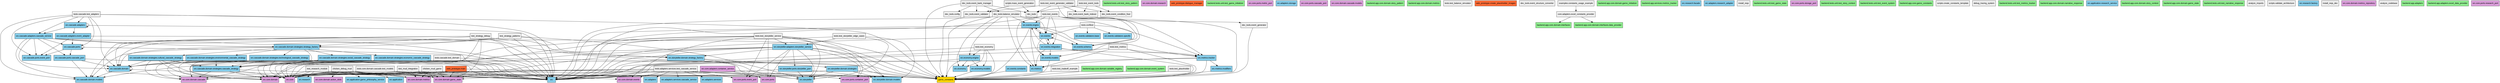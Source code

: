 digraph ImportGraph {
    rankdir=TB;
    node [shape=box, style=filled, fontname="Arial"];
    edge [fontname="Arial"];

    "src.core.domain.cascade" [fillcolor="#DDA0DD"];
    "src.events.schema" [fillcolor="#87CEEB"];
    "tests.test_placeholder" [fillcolor="#F0F0F0"];
    "backend.tests.unit.test_story_pattern" [fillcolor="#90EE90"];
    "src.storyteller.domain.strategy_factory" [fillcolor="#87CEEB"];
    "dev_tools" [fillcolor="#F0F0F0"];
    "chicken_mud_game" [fillcolor="#F0F0F0"];
    "tests.cascade.test_adapters" [fillcolor="#F0F0F0"];
    "src.economy.engine" [fillcolor="#87CEEB"];
    "src.core.domain.research" [fillcolor="#DDA0DD"];
    "src.adapters" [fillcolor="#87CEEB"];
    "src.core.ports" [fillcolor="#DDA0DD"];
    "src.events.constants" [fillcolor="#87CEEB"];
    "tests.test_event_generator_validator" [fillcolor="#F0F0F0"];
    "web_prototype.dialogue_manager" [fillcolor="#FF6B35"];
    "backend.tests.unit.test_game_initializer" [fillcolor="#90EE90"];
    "src.core.ports.metric_port" [fillcolor="#DDA0DD"];
    "src.storyteller.domain.strategies" [fillcolor="#87CEEB"];
    "src.cascade.domain" [fillcolor="#87CEEB"];
    "src.adapters.storage" [fillcolor="#87CEEB"];
    "dev_tools.config" [fillcolor="#F0F0F0"];
    "src.core.domain.game_state" [fillcolor="#DDA0DD"];
    "src.metrics" [fillcolor="#87CEEB"];
    "chicken_debug_mud" [fillcolor="#F0F0F0"];
    "src.core" [fillcolor="#DDA0DD"];
    "src.storyteller" [fillcolor="#87CEEB"];
    "src.cascade.ports.cascade_port" [fillcolor="#87CEEB"];
    "src.core.ports.cascade_port" [fillcolor="#DDA0DD"];
    "test_strategy_debug" [fillcolor="#F0F0F0"];
    "src.core.domain.cascade.models" [fillcolor="#DDA0DD"];
    "backend.app.core.domain.story_pattern" [fillcolor="#90EE90"];
    "backend.app.core.domain.metrics" [fillcolor="#90EE90"];
    "src.events.validators.base" [fillcolor="#87CEEB"];
    "tests.test_balance_simulator" [fillcolor="#F0F0F0"];
    "web_prototype.create_placeholder_images" [fillcolor="#FF6B35"];
    "src.adapters.services.cascade_service" [fillcolor="#87CEEB"];
    "dev_tools.event_structure_converter" [fillcolor="#F0F0F0"];
    "tests.core.domain.cascade.test_models" [fillcolor="#F0F0F0"];
    "test_research_module" [fillcolor="#F0F0F0"];
    "src.cascade.adapters.cascade_service" [fillcolor="#87CEEB"];
    "core.adapters.excel_constants_provider" [fillcolor="#F0F0F0"];
    "backend.app.core.domain.game_initializer" [fillcolor="#90EE90"];
    "src.core.domain.action_slots" [fillcolor="#DDA0DD"];
    "src.cascade.domain.strategies.social_cascade_strategy" [fillcolor="#87CEEB"];
    "tests.test_tradeoff_example" [fillcolor="#F0F0F0"];
    "src.cascade.adapters" [fillcolor="#87CEEB"];
    "src.core.ports.container_port" [fillcolor="#DDA0DD"];
    "src.cascade.ports.event_port" [fillcolor="#87CEEB"];
    "tests.test_events" [fillcolor="#F0F0F0"];
    "src.events.models" [fillcolor="#87CEEB"];
    "src.events.engine" [fillcolor="#87CEEB"];
    "backend.app.core.domain.interfaces" [fillcolor="#90EE90"];
    "backend.app.services.metrics_tracker" [fillcolor="#90EE90"];
    "src.research" [fillcolor="#87CEEB"];
    "src.cascade.domain.strategies.economic_cascade_strategy" [fillcolor="#87CEEB"];
    "src.cascade.ports" [fillcolor="#87CEEB"];
    "src.events" [fillcolor="#87CEEB"];
    "src.cascade.domain.strategies.strategy_factory" [fillcolor="#87CEEB"];
    "tests.test_event_tools" [fillcolor="#F0F0F0"];
    "src.research.facade" [fillcolor="#87CEEB"];
    "dev_tools.balance_simulator" [fillcolor="#F0F0F0"];
    "src.adapters.research_adapter" [fillcolor="#87CEEB"];
    "dev_tools.event_bank_indexer" [fillcolor="#F0F0F0"];
    "src.events.integration" [fillcolor="#87CEEB"];
    "dev_tools.event_generator" [fillcolor="#F0F0F0"];
    "install_reqs" [fillcolor="#F0F0F0"];
    "backend.tests.unit.test_game_state" [fillcolor="#90EE90"];
    "src.core.ports.storage_port" [fillcolor="#DDA0DD"];
    "backend.tests.unit.test_story_context" [fillcolor="#90EE90"];
    "src.core.ports.event_port" [fillcolor="#DDA0DD"];
    "backend.tests.unit.test_event_system" [fillcolor="#90EE90"];
    "backend.app.core.game_constants" [fillcolor="#90EE90"];
    "src.adapters.services" [fillcolor="#87CEEB"];
    "tests.test_economy" [fillcolor="#F0F0F0"];
    "scripts.create_constants_template" [fillcolor="#F0F0F0"];
    "web_prototype.main" [fillcolor="#FF6B35"];
    "game_constants" [fillcolor="#FFD700"];
    "src.cascade.domain.strategies.cultural_cascade_strategy" [fillcolor="#87CEEB"];
    "src.core.domain" [fillcolor="#DDA0DD"];
    "debug_tracing_system" [fillcolor="#F0F0F0"];
    "src.metrics.tracker" [fillcolor="#87CEEB"];
    "dev_tools.event_validator" [fillcolor="#F0F0F0"];
    "test_strategy_patterns" [fillcolor="#F0F0F0"];
    "tests.adapters.services.test_cascade_service" [fillcolor="#F0F0F0"];
    "src.cascade.domain.strategies.technological_cascade_strategy" [fillcolor="#87CEEB"];
    "backend.tests.unit.test_metrics_tracker" [fillcolor="#90EE90"];
    "src.cascade.domain.strategies.environmental_cascade_strategy" [fillcolor="#87CEEB"];
    "src.cascade.domain.strategies.cascade_strategy" [fillcolor="#87CEEB"];
    "backend.app.core.domain.narrative_response" [fillcolor="#90EE90"];
    "src.cascade.domain.models" [fillcolor="#87CEEB"];
    "src.application.research_service" [fillcolor="#87CEEB"];
    "backend.app.core.domain.variable_registry" [fillcolor="#90EE90"];
    "src.economy" [fillcolor="#87CEEB"];
    "src.storyteller.adapters.storyteller_service" [fillcolor="#87CEEB"];
    "tests.conftest" [fillcolor="#F0F0F0"];
    "tests.test_metrics" [fillcolor="#F0F0F0"];
    "backend.app.core.domain.story_context" [fillcolor="#90EE90"];
    "tests.test_storyteller_service" [fillcolor="#F0F0F0"];
    "backend.app.core.domain.event_system" [fillcolor="#90EE90"];
    "backend.app.core.domain.game_state" [fillcolor="#90EE90"];
    "test_mud_integration" [fillcolor="#F0F0F0"];
    "examples.constants_usage_example" [fillcolor="#F0F0F0"];
    "backend.tests.unit.test_narrative_response" [fillcolor="#90EE90"];
    "analyze_imports" [fillcolor="#F0F0F0"];
    "dev_tools.event_bank_manager" [fillcolor="#F0F0F0"];
    "src.cascade.adapters.event_adapter" [fillcolor="#87CEEB"];
    "src.metrics.modifiers" [fillcolor="#87CEEB"];
    "src.core.domain.metrics" [fillcolor="#DDA0DD"];
    "scripts.validate_architecture" [fillcolor="#F0F0F0"];
    "src.research.factory" [fillcolor="#87CEEB"];
    "install_reqs_dev" [fillcolor="#F0F0F0"];
    "backend.app.core.domain.interfaces.data_provider" [fillcolor="#90EE90"];
    "tests.cascade.test_domain" [fillcolor="#F0F0F0"];
    "src.application.game_philosophy_service" [fillcolor="#87CEEB"];
    "src.events.validators.specific" [fillcolor="#87CEEB"];
    "src.application" [fillcolor="#87CEEB"];
    "src.core.domain.metrics_repository" [fillcolor="#DDA0DD"];
    "analyze_codebase" [fillcolor="#F0F0F0"];
    "tests.test_storyteller_edge_cases" [fillcolor="#F0F0F0"];
    "src.storyteller.ports.storyteller_port" [fillcolor="#87CEEB"];
    "src" [fillcolor="#87CEEB"];
    "src.storyteller.domain.models" [fillcolor="#87CEEB"];
    "scripts.mass_event_generation" [fillcolor="#F0F0F0"];
    "backend.app.adapters" [fillcolor="#90EE90"];
    "backend.app.adapters.excel_data_provider" [fillcolor="#90EE90"];
    "src.economy.models" [fillcolor="#87CEEB"];
    "src.core.adapters.container_service" [fillcolor="#DDA0DD"];
    "src.core.ports.research_port" [fillcolor="#DDA0DD"];
    "dev_tools.event_condition_fixer" [fillcolor="#F0F0F0"];
    "src.core.domain.events" [fillcolor="#DDA0DD"];

    "chicken_debug_mud" -> "src.core";
    "chicken_debug_mud" -> "src.core.domain.metrics";
    "chicken_debug_mud" -> "src.core.domain.game_state";
    "chicken_debug_mud" -> "src";
    "chicken_debug_mud" -> "game_constants";
    "chicken_debug_mud" -> "src.core.domain.action_slots";
    "chicken_debug_mud" -> "src.application.game_philosophy_service";
    "chicken_debug_mud" -> "src.core.domain";
    "chicken_debug_mud" -> "src.application";
    "chicken_mud_game" -> "src.core";
    "chicken_mud_game" -> "src.core.domain.metrics";
    "chicken_mud_game" -> "src.core.domain.game_state";
    "chicken_mud_game" -> "game_constants";
    "chicken_mud_game" -> "src";
    "chicken_mud_game" -> "src.core.domain";
    "test_mud_integration" -> "src.core";
    "test_mud_integration" -> "src.core.domain.metrics";
    "test_mud_integration" -> "src.core.domain.game_state";
    "test_mud_integration" -> "game_constants";
    "test_mud_integration" -> "src";
    "test_mud_integration" -> "src.core.domain";
    "test_research_module" -> "src.core.domain";
    "test_research_module" -> "src.core";
    "test_research_module" -> "src.core.domain.metrics";
    "test_research_module" -> "src";
    "test_research_module" -> "src.core.domain.game_state";
    "test_research_module" -> "src.research";
    "test_strategy_debug" -> "src.core";
    "test_strategy_debug" -> "src.core.domain.game_state";
    "test_strategy_debug" -> "src.storyteller";
    "test_strategy_debug" -> "src.cascade.domain";
    "test_strategy_debug" -> "src.cascade.domain.strategies.strategy_factory";
    "test_strategy_debug" -> "src.storyteller.domain.strategy_factory";
    "test_strategy_debug" -> "src";
    "test_strategy_debug" -> "src.core.domain";
    "test_strategy_patterns" -> "src.cascade.domain.models";
    "test_strategy_patterns" -> "src.storyteller";
    "test_strategy_patterns" -> "src.cascade.domain";
    "test_strategy_patterns" -> "src.cascade.domain.strategies.strategy_factory";
    "test_strategy_patterns" -> "src.storyteller.domain.strategy_factory";
    "test_strategy_patterns" -> "src";
    "dev_tools.balance_simulator" -> "src.economy.engine";
    "dev_tools.balance_simulator" -> "src.metrics";
    "dev_tools.balance_simulator" -> "src.economy";
    "dev_tools.balance_simulator" -> "src.events";
    "dev_tools.balance_simulator" -> "src.events.engine";
    "dev_tools.balance_simulator" -> "src.metrics.tracker";
    "dev_tools.balance_simulator" -> "game_constants";
    "dev_tools.balance_simulator" -> "src";
    "dev_tools.event_bank_manager" -> "dev_tools";
    "dev_tools.event_bank_manager" -> "dev_tools.event_validator";
    "dev_tools.event_bank_manager" -> "dev_tools.balance_simulator";
    "dev_tools.event_bank_manager" -> "game_constants";
    "dev_tools.event_bank_manager" -> "dev_tools.config";
    "dev_tools.event_generator" -> "game_constants";
    "dev_tools.event_validator" -> "game_constants";
    "examples.constants_usage_example" -> "core.adapters.excel_constants_provider";
    "scripts.mass_event_generation" -> "dev_tools";
    "scripts.mass_event_generation" -> "dev_tools.event_validator";
    "tests.conftest" -> "src.events.schema";
    "tests.conftest" -> "src.events.validators.base";
    "tests.conftest" -> "src.events";
    "tests.conftest" -> "src";
    "tests.conftest" -> "src.events.validators.specific";
    "tests.test_economy" -> "src.economy.engine";
    "tests.test_economy" -> "src.economy";
    "tests.test_economy" -> "src.economy.models";
    "tests.test_economy" -> "game_constants";
    "tests.test_economy" -> "src";
    "tests.test_events" -> "src.events.schema";
    "tests.test_events" -> "src.metrics";
    "tests.test_events" -> "src.events.models";
    "tests.test_events" -> "src.events";
    "tests.test_events" -> "src.events.engine";
    "tests.test_events" -> "src.metrics.tracker";
    "tests.test_events" -> "src.events.integration";
    "tests.test_events" -> "game_constants";
    "tests.test_events" -> "src";
    "tests.test_event_generator_validator" -> "dev_tools";
    "tests.test_event_generator_validator" -> "dev_tools.event_validator";
    "tests.test_event_generator_validator" -> "dev_tools.event_bank_indexer";
    "tests.test_event_generator_validator" -> "dev_tools.event_generator";
    "tests.test_event_generator_validator" -> "dev_tools.event_condition_fixer";
    "tests.test_event_tools" -> "dev_tools";
    "tests.test_event_tools" -> "dev_tools.event_condition_fixer";
    "tests.test_event_tools" -> "dev_tools.event_bank_indexer";
    "tests.test_metrics" -> "src";
    "tests.test_metrics" -> "src.metrics.tracker";
    "tests.test_metrics" -> "game_constants";
    "tests.test_metrics" -> "src.metrics";
    "tests.test_placeholder" -> "game_constants";
    "tests.test_storyteller_edge_cases" -> "src.storyteller.adapters.storyteller_service";
    "tests.test_storyteller_edge_cases" -> "src.storyteller";
    "tests.test_storyteller_edge_cases" -> "src";
    "tests.test_storyteller_edge_cases" -> "src.storyteller.domain.models";
    "tests.test_storyteller_service" -> "src.core.ports.event_port";
    "tests.test_storyteller_service" -> "src.core.ports.container_port";
    "tests.test_storyteller_service" -> "src.core";
    "tests.test_storyteller_service" -> "src.core.domain.events";
    "tests.test_storyteller_service" -> "src.storyteller.adapters.storyteller_service";
    "tests.test_storyteller_service" -> "src.storyteller";
    "tests.test_storyteller_service" -> "src.core.ports";
    "tests.test_storyteller_service" -> "game_constants";
    "tests.test_storyteller_service" -> "src";
    "tests.test_storyteller_service" -> "src.core.domain";
    "tests.test_storyteller_service" -> "src.storyteller.domain.models";
    "tests.test_tradeoff_example" -> "game_constants";
    "web_prototype.main" -> "src.core.domain";
    "web_prototype.main" -> "src.core";
    "web_prototype.main" -> "src.core.domain.metrics";
    "web_prototype.main" -> "game_constants";
    "web_prototype.main" -> "src";
    "web_prototype.main" -> "src.core.domain.game_state";
    "tests.cascade.test_adapters" -> "src.cascade.ports.event_port";
    "tests.cascade.test_adapters" -> "src.cascade.adapters.cascade_service";
    "tests.cascade.test_adapters" -> "src.cascade.domain.models";
    "tests.cascade.test_adapters" -> "src.cascade.ports";
    "tests.cascade.test_adapters" -> "src.cascade.domain";
    "tests.cascade.test_adapters" -> "game_constants";
    "tests.cascade.test_adapters" -> "src";
    "tests.cascade.test_adapters" -> "src.cascade.adapters";
    "tests.cascade.test_domain" -> "src.cascade.domain.models";
    "tests.cascade.test_domain" -> "src.cascade.domain";
    "tests.cascade.test_domain" -> "game_constants";
    "tests.cascade.test_domain" -> "src";
    "tests.core.domain.cascade.test_models" -> "src.core.domain";
    "tests.core.domain.cascade.test_models" -> "src.core.domain.cascade";
    "tests.core.domain.cascade.test_models" -> "src.core";
    "tests.core.domain.cascade.test_models" -> "game_constants";
    "tests.core.domain.cascade.test_models" -> "src";
    "tests.core.domain.cascade.test_models" -> "src.core.domain.game_state";
    "tests.core.domain.cascade.test_models" -> "src.core.domain.events";
    "tests.adapters.services.test_cascade_service" -> "src.core.ports.event_port";
    "tests.adapters.services.test_cascade_service" -> "src.core.domain.cascade";
    "tests.adapters.services.test_cascade_service" -> "src.core.domain";
    "tests.adapters.services.test_cascade_service" -> "src.adapters.services";
    "tests.adapters.services.test_cascade_service" -> "src.core";
    "tests.adapters.services.test_cascade_service" -> "src.adapters.services.cascade_service";
    "tests.adapters.services.test_cascade_service" -> "src.adapters";
    "tests.adapters.services.test_cascade_service" -> "src.core.ports";
    "tests.adapters.services.test_cascade_service" -> "game_constants";
    "tests.adapters.services.test_cascade_service" -> "src";
    "tests.adapters.services.test_cascade_service" -> "src.core.domain.game_state";
    "tests.adapters.services.test_cascade_service" -> "src.core.domain.events";
    "src.economy.engine" -> "src.economy";
    "src.economy.engine" -> "src";
    "src.economy.engine" -> "game_constants";
    "src.economy.engine" -> "src.economy.models";
    "src.economy.models" -> "game_constants";
    "src.events.constants" -> "game_constants";
    "src.events.engine" -> "src.events.schema";
    "src.events.engine" -> "src.metrics";
    "src.events.engine" -> "src.events.models";
    "src.events.engine" -> "src.events";
    "src.events.engine" -> "src.metrics.tracker";
    "src.events.engine" -> "game_constants";
    "src.events.engine" -> "src";
    "src.events.integration" -> "src.metrics";
    "src.events.integration" -> "src.events.models";
    "src.events.integration" -> "src.events";
    "src.events.integration" -> "src.events.engine";
    "src.events.integration" -> "src.metrics.tracker";
    "src.events.integration" -> "game_constants";
    "src.events.integration" -> "src";
    "src.events.models" -> "game_constants";
    "src.events" -> "src.events.schema";
    "src.events" -> "src.events.models";
    "src.events" -> "src.events";
    "src.events" -> "src.events.engine";
    "src.events" -> "src.events.integration";
    "src.events" -> "src";
    "src.metrics.modifiers" -> "game_constants";
    "src.metrics.tracker" -> "src";
    "src.metrics.tracker" -> "game_constants";
    "src.metrics.tracker" -> "src.metrics.modifiers";
    "src.metrics.tracker" -> "src.metrics";
    "src.storyteller.adapters.storyteller_service" -> "src.core.ports.event_port";
    "src.storyteller.adapters.storyteller_service" -> "src.core.ports.container_port";
    "src.storyteller.adapters.storyteller_service" -> "src.core";
    "src.storyteller.adapters.storyteller_service" -> "src.core.domain.game_state";
    "src.storyteller.adapters.storyteller_service" -> "src.storyteller";
    "src.storyteller.adapters.storyteller_service" -> "src.core.ports";
    "src.storyteller.adapters.storyteller_service" -> "game_constants";
    "src.storyteller.adapters.storyteller_service" -> "src.storyteller.ports.storyteller_port";
    "src.storyteller.adapters.storyteller_service" -> "src.storyteller.domain.strategy_factory";
    "src.storyteller.adapters.storyteller_service" -> "src";
    "src.storyteller.adapters.storyteller_service" -> "src.core.domain";
    "src.storyteller.adapters.storyteller_service" -> "src.storyteller.domain.models";
    "src.storyteller.domain.strategies" -> "src.storyteller";
    "src.storyteller.domain.strategies" -> "game_constants";
    "src.storyteller.domain.strategies" -> "src";
    "src.storyteller.domain.strategies" -> "src.storyteller.domain.models";
    "src.storyteller.domain.strategy_factory" -> "src.storyteller.domain.strategies";
    "src.storyteller.domain.strategy_factory" -> "src";
    "src.storyteller.domain.strategy_factory" -> "src.storyteller";
    "src.storyteller.ports.storyteller_port" -> "src";
    "src.storyteller.ports.storyteller_port" -> "src.storyteller";
    "src.storyteller.ports.storyteller_port" -> "src.storyteller.domain.models";
    "src.core.adapters.container_service" -> "src.core";
    "src.core.adapters.container_service" -> "src";
    "src.core.adapters.container_service" -> "src.core.ports.container_port";
    "src.core.adapters.container_service" -> "src.core.ports";
    "src.cascade.adapters.cascade_service" -> "src.cascade.ports.event_port";
    "src.cascade.adapters.cascade_service" -> "src.cascade.domain.models";
    "src.cascade.adapters.cascade_service" -> "src.cascade.ports";
    "src.cascade.adapters.cascade_service" -> "src.cascade.ports.cascade_port";
    "src.cascade.adapters.cascade_service" -> "src.cascade.domain";
    "src.cascade.adapters.cascade_service" -> "game_constants";
    "src.cascade.adapters.cascade_service" -> "src.cascade.domain.strategies.strategy_factory";
    "src.cascade.adapters.cascade_service" -> "src";
    "src.cascade.adapters.event_adapter" -> "src.cascade.ports.event_port";
    "src.cascade.adapters.event_adapter" -> "src.cascade.ports";
    "src.cascade.adapters.event_adapter" -> "src";
    "src.cascade.adapters" -> "src.cascade.adapters.cascade_service";
    "src.cascade.adapters" -> "src.cascade.adapters.event_adapter";
    "src.cascade.adapters" -> "src";
    "src.cascade.adapters" -> "src.cascade.adapters";
    "src.cascade.domain" -> "src.cascade.domain";
    "src.cascade.domain" -> "src";
    "src.cascade.domain" -> "src.cascade.domain.models";
    "src.cascade.ports.cascade_port" -> "src.cascade.domain";
    "src.cascade.ports.cascade_port" -> "src";
    "src.cascade.ports.cascade_port" -> "src.cascade.domain.models";
    "src.cascade.ports" -> "src.cascade.ports.event_port";
    "src.cascade.ports" -> "src.cascade.ports";
    "src.cascade.ports" -> "src.cascade.ports.cascade_port";
    "src.cascade.ports" -> "src";
    "src.cascade.domain.strategies.cascade_strategy" -> "src.core";
    "src.cascade.domain.strategies.cascade_strategy" -> "src.core.domain.cascade";
    "src.cascade.domain.strategies.cascade_strategy" -> "src.core.domain";
    "src.cascade.domain.strategies.cascade_strategy" -> "src";
    "src.cascade.domain.strategies.cultural_cascade_strategy" -> "src.core.domain";
    "src.cascade.domain.strategies.cultural_cascade_strategy" -> "src.core.domain.cascade";
    "src.cascade.domain.strategies.cultural_cascade_strategy" -> "src.core";
    "src.cascade.domain.strategies.cultural_cascade_strategy" -> "src.cascade.domain";
    "src.cascade.domain.strategies.cultural_cascade_strategy" -> "src.cascade.domain.strategies.cascade_strategy";
    "src.cascade.domain.strategies.cultural_cascade_strategy" -> "src";
    "src.cascade.domain.strategies.economic_cascade_strategy" -> "src.core.domain";
    "src.cascade.domain.strategies.economic_cascade_strategy" -> "src.core.domain.cascade";
    "src.cascade.domain.strategies.economic_cascade_strategy" -> "src.core";
    "src.cascade.domain.strategies.economic_cascade_strategy" -> "src.cascade.domain";
    "src.cascade.domain.strategies.economic_cascade_strategy" -> "game_constants";
    "src.cascade.domain.strategies.economic_cascade_strategy" -> "src.cascade.domain.strategies.cascade_strategy";
    "src.cascade.domain.strategies.economic_cascade_strategy" -> "src";
    "src.cascade.domain.strategies.environmental_cascade_strategy" -> "src.core.domain";
    "src.cascade.domain.strategies.environmental_cascade_strategy" -> "src.core.domain.cascade";
    "src.cascade.domain.strategies.environmental_cascade_strategy" -> "src.core";
    "src.cascade.domain.strategies.environmental_cascade_strategy" -> "src.cascade.domain";
    "src.cascade.domain.strategies.environmental_cascade_strategy" -> "src.cascade.domain.strategies.cascade_strategy";
    "src.cascade.domain.strategies.environmental_cascade_strategy" -> "src";
    "src.cascade.domain.strategies.social_cascade_strategy" -> "src.core.domain";
    "src.cascade.domain.strategies.social_cascade_strategy" -> "src.core.domain.cascade";
    "src.cascade.domain.strategies.social_cascade_strategy" -> "src.core";
    "src.cascade.domain.strategies.social_cascade_strategy" -> "src.cascade.domain";
    "src.cascade.domain.strategies.social_cascade_strategy" -> "src.cascade.domain.strategies.cascade_strategy";
    "src.cascade.domain.strategies.social_cascade_strategy" -> "src";
    "src.cascade.domain.strategies.strategy_factory" -> "src.cascade.domain.models";
    "src.cascade.domain.strategies.strategy_factory" -> "src.cascade.domain.strategies.cascade_strategy";
    "src.cascade.domain.strategies.strategy_factory" -> "src.cascade.domain";
    "src.cascade.domain.strategies.strategy_factory" -> "src.cascade.domain.strategies.technological_cascade_strategy";
    "src.cascade.domain.strategies.strategy_factory" -> "src.cascade.domain.strategies.environmental_cascade_strategy";
    "src.cascade.domain.strategies.strategy_factory" -> "src.cascade.domain.strategies.cultural_cascade_strategy";
    "src.cascade.domain.strategies.strategy_factory" -> "src.cascade.domain.strategies.social_cascade_strategy";
    "src.cascade.domain.strategies.strategy_factory" -> "src";
    "src.cascade.domain.strategies.strategy_factory" -> "src.cascade.domain.strategies.economic_cascade_strategy";
    "src.cascade.domain.strategies.technological_cascade_strategy" -> "src.core.domain";
    "src.cascade.domain.strategies.technological_cascade_strategy" -> "src.core.domain.cascade";
    "src.cascade.domain.strategies.technological_cascade_strategy" -> "src.core";
    "src.cascade.domain.strategies.technological_cascade_strategy" -> "src.cascade.domain";
    "src.cascade.domain.strategies.technological_cascade_strategy" -> "src.cascade.domain.strategies.cascade_strategy";
    "src.cascade.domain.strategies.technological_cascade_strategy" -> "src";
    "core.adapters.excel_constants_provider" -> "backend.app.core.domain.interfaces";
    "core.adapters.excel_constants_provider" -> "backend.app.core.domain.interfaces.data_provider";
    "backend.app.core.domain.event_system" -> "game_constants";
    "backend.app.core.domain.variable_registry" -> "game_constants";
}